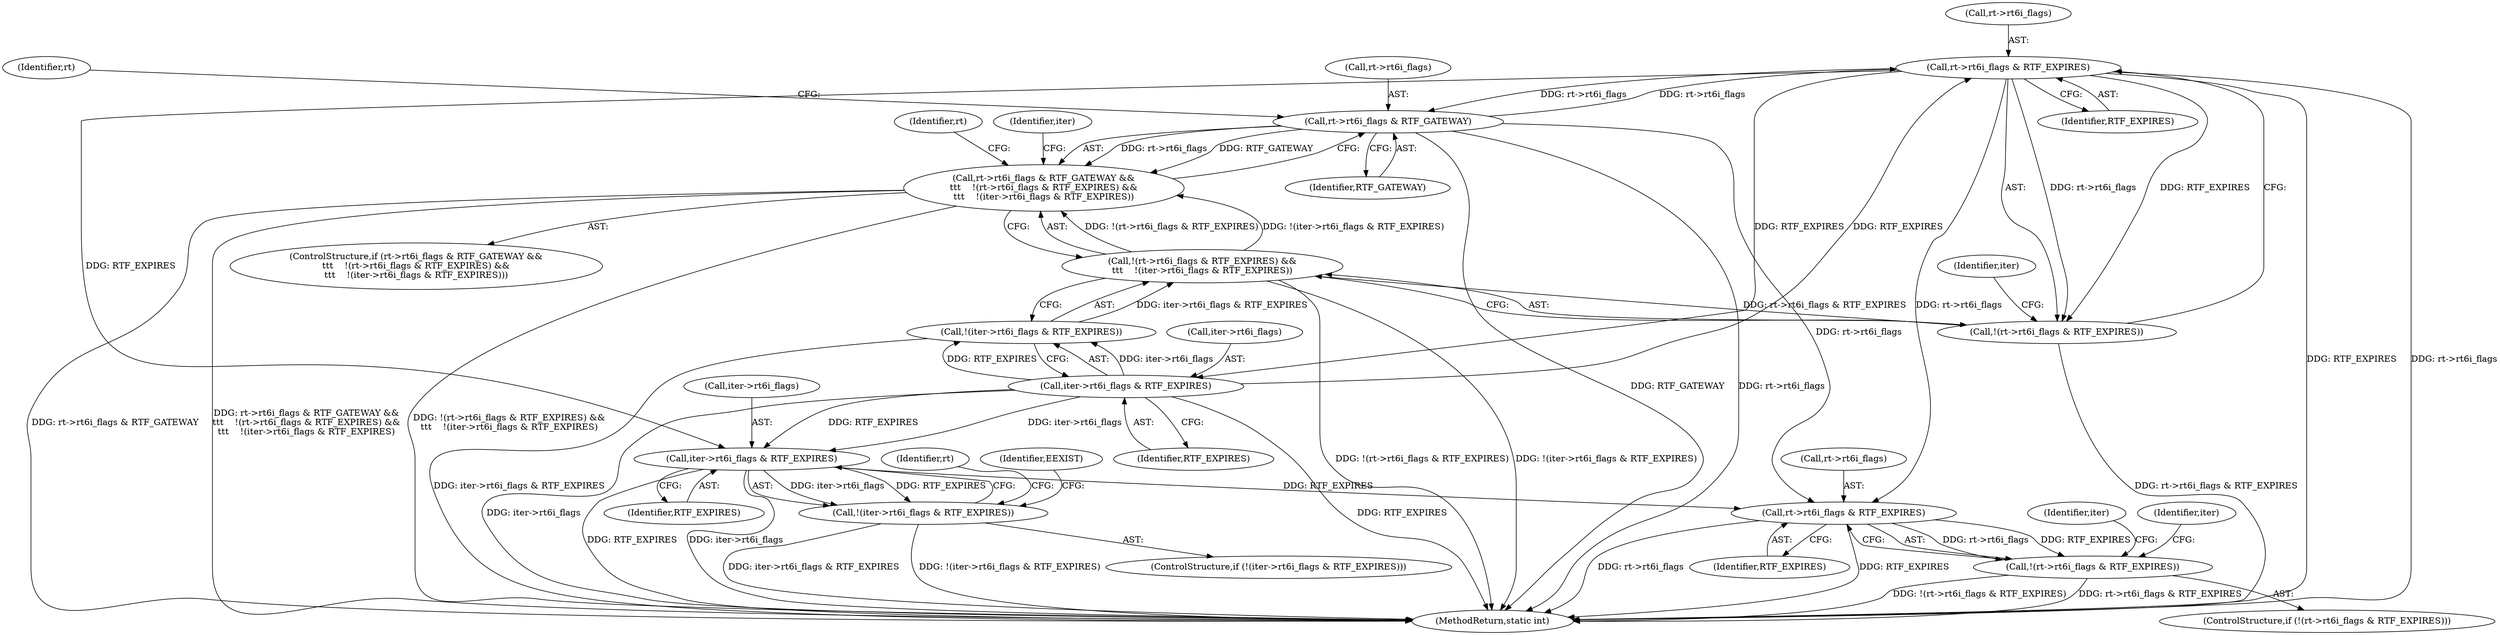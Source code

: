 digraph "0_linux_307f2fb95e9b96b3577916e73d92e104f8f26494@pointer" {
"1000281" [label="(Call,rt->rt6i_flags & RTF_EXPIRES)"];
"1000274" [label="(Call,rt->rt6i_flags & RTF_GATEWAY)"];
"1000281" [label="(Call,rt->rt6i_flags & RTF_EXPIRES)"];
"1000287" [label="(Call,iter->rt6i_flags & RTF_EXPIRES)"];
"1000244" [label="(Call,iter->rt6i_flags & RTF_EXPIRES)"];
"1000243" [label="(Call,!(iter->rt6i_flags & RTF_EXPIRES))"];
"1000254" [label="(Call,rt->rt6i_flags & RTF_EXPIRES)"];
"1000253" [label="(Call,!(rt->rt6i_flags & RTF_EXPIRES))"];
"1000273" [label="(Call,rt->rt6i_flags & RTF_GATEWAY &&\n\t\t\t    !(rt->rt6i_flags & RTF_EXPIRES) &&\n\t\t\t    !(iter->rt6i_flags & RTF_EXPIRES))"];
"1000280" [label="(Call,!(rt->rt6i_flags & RTF_EXPIRES))"];
"1000279" [label="(Call,!(rt->rt6i_flags & RTF_EXPIRES) &&\n\t\t\t    !(iter->rt6i_flags & RTF_EXPIRES))"];
"1000286" [label="(Call,!(iter->rt6i_flags & RTF_EXPIRES))"];
"1000283" [label="(Identifier,rt)"];
"1000294" [label="(Identifier,rt)"];
"1000282" [label="(Call,rt->rt6i_flags)"];
"1000281" [label="(Call,rt->rt6i_flags & RTF_EXPIRES)"];
"1000255" [label="(Call,rt->rt6i_flags)"];
"1000274" [label="(Call,rt->rt6i_flags & RTF_GATEWAY)"];
"1000291" [label="(Identifier,RTF_EXPIRES)"];
"1000299" [label="(Identifier,iter)"];
"1000251" [label="(Identifier,EEXIST)"];
"1000245" [label="(Call,iter->rt6i_flags)"];
"1000279" [label="(Call,!(rt->rt6i_flags & RTF_EXPIRES) &&\n\t\t\t    !(iter->rt6i_flags & RTF_EXPIRES))"];
"1000248" [label="(Identifier,RTF_EXPIRES)"];
"1000242" [label="(ControlStructure,if (!(iter->rt6i_flags & RTF_EXPIRES)))"];
"1000529" [label="(MethodReturn,static int)"];
"1000263" [label="(Identifier,iter)"];
"1000260" [label="(Identifier,iter)"];
"1000286" [label="(Call,!(iter->rt6i_flags & RTF_EXPIRES))"];
"1000280" [label="(Call,!(rt->rt6i_flags & RTF_EXPIRES))"];
"1000253" [label="(Call,!(rt->rt6i_flags & RTF_EXPIRES))"];
"1000273" [label="(Call,rt->rt6i_flags & RTF_GATEWAY &&\n\t\t\t    !(rt->rt6i_flags & RTF_EXPIRES) &&\n\t\t\t    !(iter->rt6i_flags & RTF_EXPIRES))"];
"1000258" [label="(Identifier,RTF_EXPIRES)"];
"1000244" [label="(Call,iter->rt6i_flags & RTF_EXPIRES)"];
"1000256" [label="(Identifier,rt)"];
"1000275" [label="(Call,rt->rt6i_flags)"];
"1000285" [label="(Identifier,RTF_EXPIRES)"];
"1000252" [label="(ControlStructure,if (!(rt->rt6i_flags & RTF_EXPIRES)))"];
"1000243" [label="(Call,!(iter->rt6i_flags & RTF_EXPIRES))"];
"1000272" [label="(ControlStructure,if (rt->rt6i_flags & RTF_GATEWAY &&\n\t\t\t    !(rt->rt6i_flags & RTF_EXPIRES) &&\n\t\t\t    !(iter->rt6i_flags & RTF_EXPIRES)))"];
"1000254" [label="(Call,rt->rt6i_flags & RTF_EXPIRES)"];
"1000287" [label="(Call,iter->rt6i_flags & RTF_EXPIRES)"];
"1000278" [label="(Identifier,RTF_GATEWAY)"];
"1000288" [label="(Call,iter->rt6i_flags)"];
"1000289" [label="(Identifier,iter)"];
"1000281" -> "1000280"  [label="AST: "];
"1000281" -> "1000285"  [label="CFG: "];
"1000282" -> "1000281"  [label="AST: "];
"1000285" -> "1000281"  [label="AST: "];
"1000280" -> "1000281"  [label="CFG: "];
"1000281" -> "1000529"  [label="DDG: RTF_EXPIRES"];
"1000281" -> "1000529"  [label="DDG: rt->rt6i_flags"];
"1000281" -> "1000244"  [label="DDG: RTF_EXPIRES"];
"1000281" -> "1000254"  [label="DDG: rt->rt6i_flags"];
"1000281" -> "1000274"  [label="DDG: rt->rt6i_flags"];
"1000281" -> "1000280"  [label="DDG: rt->rt6i_flags"];
"1000281" -> "1000280"  [label="DDG: RTF_EXPIRES"];
"1000274" -> "1000281"  [label="DDG: rt->rt6i_flags"];
"1000287" -> "1000281"  [label="DDG: RTF_EXPIRES"];
"1000281" -> "1000287"  [label="DDG: RTF_EXPIRES"];
"1000274" -> "1000273"  [label="AST: "];
"1000274" -> "1000278"  [label="CFG: "];
"1000275" -> "1000274"  [label="AST: "];
"1000278" -> "1000274"  [label="AST: "];
"1000283" -> "1000274"  [label="CFG: "];
"1000273" -> "1000274"  [label="CFG: "];
"1000274" -> "1000529"  [label="DDG: rt->rt6i_flags"];
"1000274" -> "1000529"  [label="DDG: RTF_GATEWAY"];
"1000274" -> "1000254"  [label="DDG: rt->rt6i_flags"];
"1000274" -> "1000273"  [label="DDG: rt->rt6i_flags"];
"1000274" -> "1000273"  [label="DDG: RTF_GATEWAY"];
"1000287" -> "1000286"  [label="AST: "];
"1000287" -> "1000291"  [label="CFG: "];
"1000288" -> "1000287"  [label="AST: "];
"1000291" -> "1000287"  [label="AST: "];
"1000286" -> "1000287"  [label="CFG: "];
"1000287" -> "1000529"  [label="DDG: RTF_EXPIRES"];
"1000287" -> "1000529"  [label="DDG: iter->rt6i_flags"];
"1000287" -> "1000244"  [label="DDG: iter->rt6i_flags"];
"1000287" -> "1000244"  [label="DDG: RTF_EXPIRES"];
"1000287" -> "1000286"  [label="DDG: iter->rt6i_flags"];
"1000287" -> "1000286"  [label="DDG: RTF_EXPIRES"];
"1000244" -> "1000243"  [label="AST: "];
"1000244" -> "1000248"  [label="CFG: "];
"1000245" -> "1000244"  [label="AST: "];
"1000248" -> "1000244"  [label="AST: "];
"1000243" -> "1000244"  [label="CFG: "];
"1000244" -> "1000529"  [label="DDG: RTF_EXPIRES"];
"1000244" -> "1000529"  [label="DDG: iter->rt6i_flags"];
"1000244" -> "1000243"  [label="DDG: iter->rt6i_flags"];
"1000244" -> "1000243"  [label="DDG: RTF_EXPIRES"];
"1000244" -> "1000254"  [label="DDG: RTF_EXPIRES"];
"1000243" -> "1000242"  [label="AST: "];
"1000251" -> "1000243"  [label="CFG: "];
"1000256" -> "1000243"  [label="CFG: "];
"1000243" -> "1000529"  [label="DDG: iter->rt6i_flags & RTF_EXPIRES"];
"1000243" -> "1000529"  [label="DDG: !(iter->rt6i_flags & RTF_EXPIRES)"];
"1000254" -> "1000253"  [label="AST: "];
"1000254" -> "1000258"  [label="CFG: "];
"1000255" -> "1000254"  [label="AST: "];
"1000258" -> "1000254"  [label="AST: "];
"1000253" -> "1000254"  [label="CFG: "];
"1000254" -> "1000529"  [label="DDG: rt->rt6i_flags"];
"1000254" -> "1000529"  [label="DDG: RTF_EXPIRES"];
"1000254" -> "1000253"  [label="DDG: rt->rt6i_flags"];
"1000254" -> "1000253"  [label="DDG: RTF_EXPIRES"];
"1000253" -> "1000252"  [label="AST: "];
"1000260" -> "1000253"  [label="CFG: "];
"1000263" -> "1000253"  [label="CFG: "];
"1000253" -> "1000529"  [label="DDG: !(rt->rt6i_flags & RTF_EXPIRES)"];
"1000253" -> "1000529"  [label="DDG: rt->rt6i_flags & RTF_EXPIRES"];
"1000273" -> "1000272"  [label="AST: "];
"1000273" -> "1000279"  [label="CFG: "];
"1000279" -> "1000273"  [label="AST: "];
"1000294" -> "1000273"  [label="CFG: "];
"1000299" -> "1000273"  [label="CFG: "];
"1000273" -> "1000529"  [label="DDG: rt->rt6i_flags & RTF_GATEWAY"];
"1000273" -> "1000529"  [label="DDG: rt->rt6i_flags & RTF_GATEWAY &&\n\t\t\t    !(rt->rt6i_flags & RTF_EXPIRES) &&\n\t\t\t    !(iter->rt6i_flags & RTF_EXPIRES)"];
"1000273" -> "1000529"  [label="DDG: !(rt->rt6i_flags & RTF_EXPIRES) &&\n\t\t\t    !(iter->rt6i_flags & RTF_EXPIRES)"];
"1000279" -> "1000273"  [label="DDG: !(rt->rt6i_flags & RTF_EXPIRES)"];
"1000279" -> "1000273"  [label="DDG: !(iter->rt6i_flags & RTF_EXPIRES)"];
"1000280" -> "1000279"  [label="AST: "];
"1000289" -> "1000280"  [label="CFG: "];
"1000279" -> "1000280"  [label="CFG: "];
"1000280" -> "1000529"  [label="DDG: rt->rt6i_flags & RTF_EXPIRES"];
"1000280" -> "1000279"  [label="DDG: rt->rt6i_flags & RTF_EXPIRES"];
"1000279" -> "1000286"  [label="CFG: "];
"1000286" -> "1000279"  [label="AST: "];
"1000279" -> "1000529"  [label="DDG: !(iter->rt6i_flags & RTF_EXPIRES)"];
"1000279" -> "1000529"  [label="DDG: !(rt->rt6i_flags & RTF_EXPIRES)"];
"1000286" -> "1000279"  [label="DDG: iter->rt6i_flags & RTF_EXPIRES"];
"1000286" -> "1000529"  [label="DDG: iter->rt6i_flags & RTF_EXPIRES"];
}
